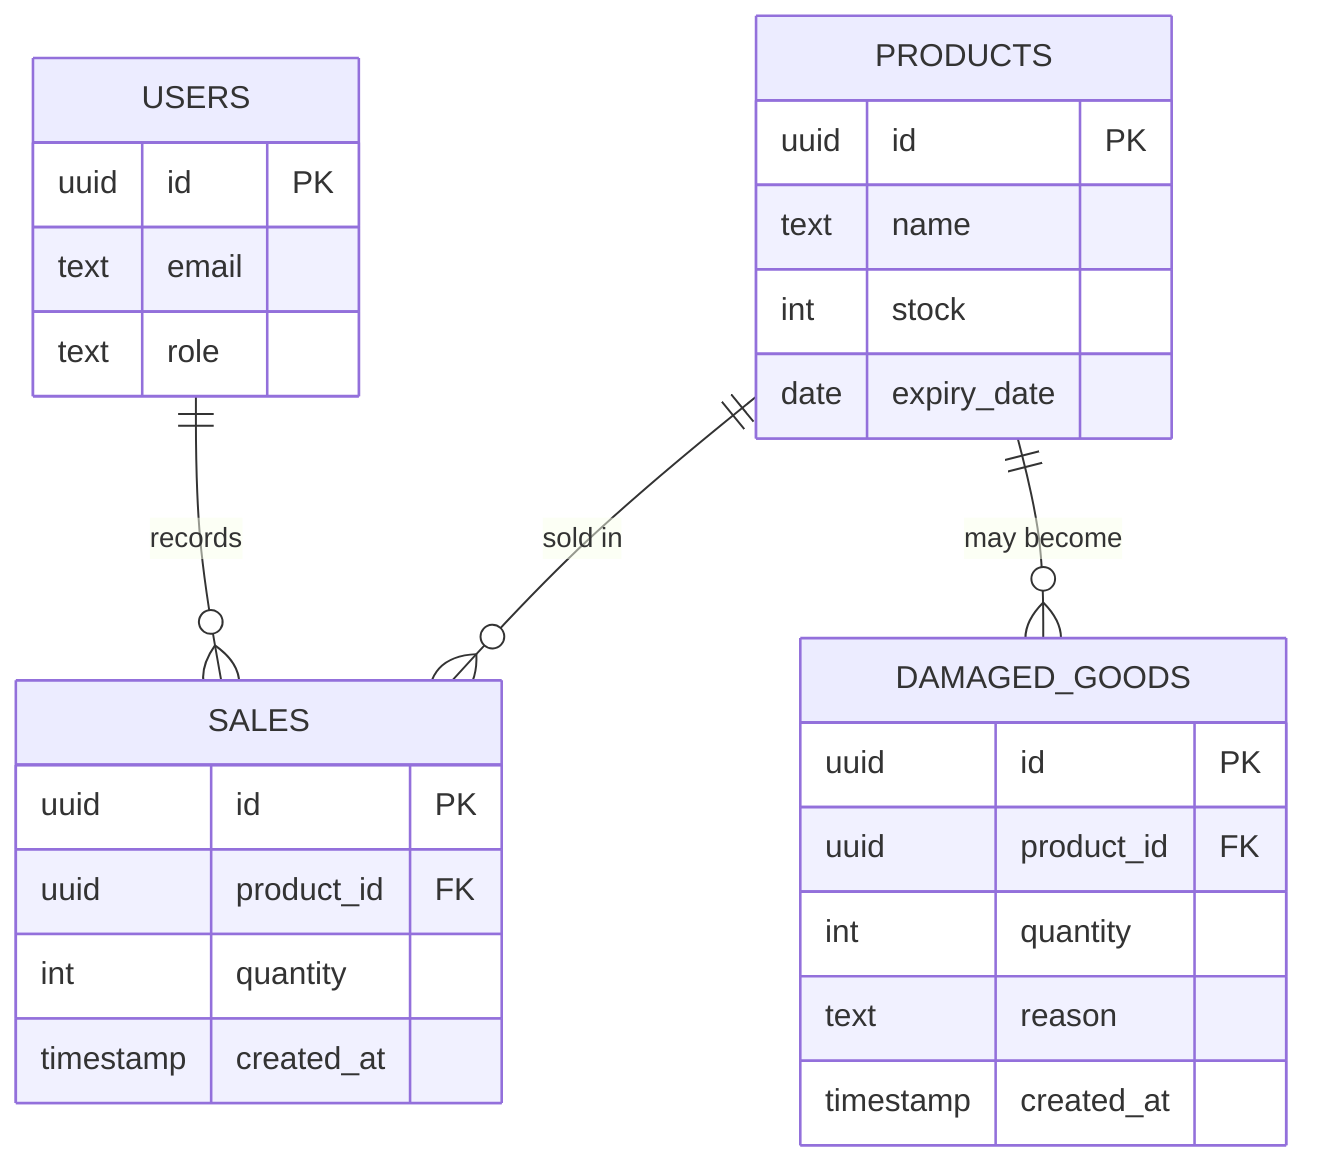 erDiagram
    USERS {
      uuid id PK
      text email
      text role
    }

    PRODUCTS {
      uuid id PK
      text name
      int stock
      date expiry_date
    }

    SALES {
      uuid id PK
      uuid product_id FK
      int quantity
      timestamp created_at
    }

    DAMAGED_GOODS {
      uuid id PK
      uuid product_id FK
      int quantity
      text reason
      timestamp created_at
    }

    USERS ||--o{ SALES : "records"
    PRODUCTS ||--o{ SALES : "sold in"
    PRODUCTS ||--o{ DAMAGED_GOODS : "may become"